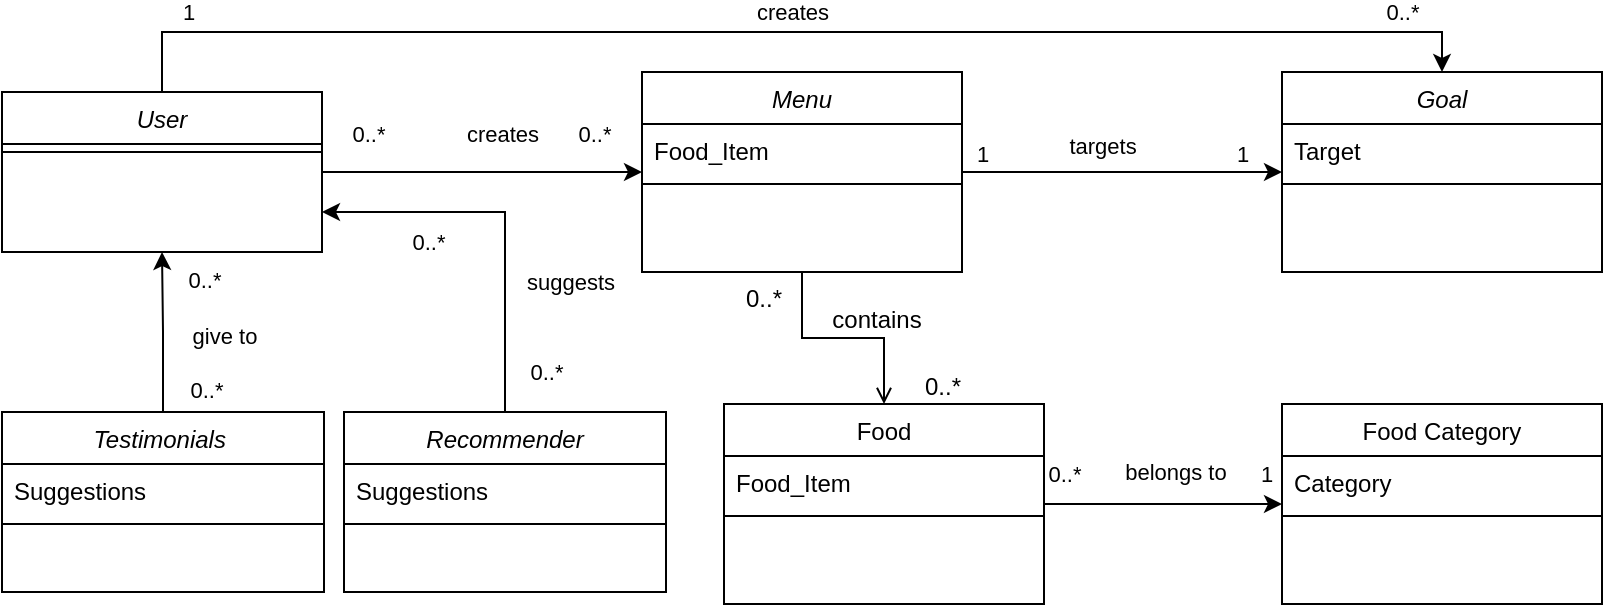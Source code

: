 <mxfile version="21.8.2" type="github">
  <diagram id="C5RBs43oDa-KdzZeNtuy" name="Page-1">
    <mxGraphModel dx="1434" dy="758" grid="1" gridSize="10" guides="1" tooltips="1" connect="1" arrows="1" fold="1" page="1" pageScale="1" pageWidth="827" pageHeight="1169" math="0" shadow="0">
      <root>
        <mxCell id="WIyWlLk6GJQsqaUBKTNV-0" />
        <mxCell id="WIyWlLk6GJQsqaUBKTNV-1" parent="WIyWlLk6GJQsqaUBKTNV-0" />
        <mxCell id="G0pXQuL5mHlQzmfMtuwv-30" style="edgeStyle=orthogonalEdgeStyle;rounded=0;orthogonalLoop=1;jettySize=auto;html=1;exitX=1;exitY=0.5;exitDx=0;exitDy=0;entryX=0;entryY=0.5;entryDx=0;entryDy=0;" parent="WIyWlLk6GJQsqaUBKTNV-1" source="zkfFHV4jXpPFQw0GAbJ--0" target="G0pXQuL5mHlQzmfMtuwv-25" edge="1">
          <mxGeometry relative="1" as="geometry" />
        </mxCell>
        <mxCell id="G0pXQuL5mHlQzmfMtuwv-31" value="targets" style="edgeLabel;html=1;align=center;verticalAlign=middle;resizable=0;points=[];" parent="G0pXQuL5mHlQzmfMtuwv-30" vertex="1" connectable="0">
          <mxGeometry x="-0.025" y="4" relative="1" as="geometry">
            <mxPoint x="-8" y="-9" as="offset" />
          </mxGeometry>
        </mxCell>
        <mxCell id="G0pXQuL5mHlQzmfMtuwv-33" value="1" style="edgeLabel;html=1;align=center;verticalAlign=middle;resizable=0;points=[];" parent="G0pXQuL5mHlQzmfMtuwv-30" vertex="1" connectable="0">
          <mxGeometry x="0.6" y="4" relative="1" as="geometry">
            <mxPoint x="12" y="-5" as="offset" />
          </mxGeometry>
        </mxCell>
        <mxCell id="G0pXQuL5mHlQzmfMtuwv-34" value="1" style="edgeLabel;html=1;align=center;verticalAlign=middle;resizable=0;points=[];" parent="G0pXQuL5mHlQzmfMtuwv-30" vertex="1" connectable="0">
          <mxGeometry x="-0.775" y="2" relative="1" as="geometry">
            <mxPoint x="-8" y="-7" as="offset" />
          </mxGeometry>
        </mxCell>
        <mxCell id="zkfFHV4jXpPFQw0GAbJ--0" value="Menu" style="swimlane;fontStyle=2;align=center;verticalAlign=top;childLayout=stackLayout;horizontal=1;startSize=26;horizontalStack=0;resizeParent=1;resizeLast=0;collapsible=1;marginBottom=0;rounded=0;shadow=0;strokeWidth=1;" parent="WIyWlLk6GJQsqaUBKTNV-1" vertex="1">
          <mxGeometry x="329" y="50" width="160" height="100" as="geometry">
            <mxRectangle x="230" y="140" width="160" height="26" as="alternateBounds" />
          </mxGeometry>
        </mxCell>
        <mxCell id="zkfFHV4jXpPFQw0GAbJ--1" value="Food_Item" style="text;align=left;verticalAlign=top;spacingLeft=4;spacingRight=4;overflow=hidden;rotatable=0;points=[[0,0.5],[1,0.5]];portConstraint=eastwest;" parent="zkfFHV4jXpPFQw0GAbJ--0" vertex="1">
          <mxGeometry y="26" width="160" height="26" as="geometry" />
        </mxCell>
        <mxCell id="zkfFHV4jXpPFQw0GAbJ--4" value="" style="line;html=1;strokeWidth=1;align=left;verticalAlign=middle;spacingTop=-1;spacingLeft=3;spacingRight=3;rotatable=0;labelPosition=right;points=[];portConstraint=eastwest;" parent="zkfFHV4jXpPFQw0GAbJ--0" vertex="1">
          <mxGeometry y="52" width="160" height="8" as="geometry" />
        </mxCell>
        <mxCell id="zkfFHV4jXpPFQw0GAbJ--17" value="Food" style="swimlane;fontStyle=0;align=center;verticalAlign=top;childLayout=stackLayout;horizontal=1;startSize=26;horizontalStack=0;resizeParent=1;resizeLast=0;collapsible=1;marginBottom=0;rounded=0;shadow=0;strokeWidth=1;" parent="WIyWlLk6GJQsqaUBKTNV-1" vertex="1">
          <mxGeometry x="370" y="216" width="160" height="100" as="geometry">
            <mxRectangle x="550" y="140" width="160" height="26" as="alternateBounds" />
          </mxGeometry>
        </mxCell>
        <mxCell id="zkfFHV4jXpPFQw0GAbJ--18" value="Food_Item" style="text;align=left;verticalAlign=top;spacingLeft=4;spacingRight=4;overflow=hidden;rotatable=0;points=[[0,0.5],[1,0.5]];portConstraint=eastwest;" parent="zkfFHV4jXpPFQw0GAbJ--17" vertex="1">
          <mxGeometry y="26" width="160" height="26" as="geometry" />
        </mxCell>
        <mxCell id="zkfFHV4jXpPFQw0GAbJ--23" value="" style="line;html=1;strokeWidth=1;align=left;verticalAlign=middle;spacingTop=-1;spacingLeft=3;spacingRight=3;rotatable=0;labelPosition=right;points=[];portConstraint=eastwest;" parent="zkfFHV4jXpPFQw0GAbJ--17" vertex="1">
          <mxGeometry y="52" width="160" height="8" as="geometry" />
        </mxCell>
        <mxCell id="zkfFHV4jXpPFQw0GAbJ--26" value="" style="endArrow=open;shadow=0;strokeWidth=1;rounded=0;endFill=1;edgeStyle=elbowEdgeStyle;elbow=vertical;" parent="WIyWlLk6GJQsqaUBKTNV-1" source="zkfFHV4jXpPFQw0GAbJ--0" target="zkfFHV4jXpPFQw0GAbJ--17" edge="1">
          <mxGeometry x="0.5" y="41" relative="1" as="geometry">
            <mxPoint x="579" y="212" as="sourcePoint" />
            <mxPoint x="739" y="212" as="targetPoint" />
            <mxPoint x="-40" y="32" as="offset" />
          </mxGeometry>
        </mxCell>
        <mxCell id="zkfFHV4jXpPFQw0GAbJ--27" value="0..*" style="resizable=0;align=left;verticalAlign=bottom;labelBackgroundColor=none;fontSize=12;" parent="zkfFHV4jXpPFQw0GAbJ--26" connectable="0" vertex="1">
          <mxGeometry x="-1" relative="1" as="geometry">
            <mxPoint x="-30" y="22" as="offset" />
          </mxGeometry>
        </mxCell>
        <mxCell id="zkfFHV4jXpPFQw0GAbJ--28" value="0..*" style="resizable=0;align=right;verticalAlign=bottom;labelBackgroundColor=none;fontSize=12;" parent="zkfFHV4jXpPFQw0GAbJ--26" connectable="0" vertex="1">
          <mxGeometry x="1" relative="1" as="geometry">
            <mxPoint x="40" as="offset" />
          </mxGeometry>
        </mxCell>
        <mxCell id="zkfFHV4jXpPFQw0GAbJ--29" value="contains" style="text;html=1;resizable=0;points=[];;align=center;verticalAlign=middle;labelBackgroundColor=none;rounded=0;shadow=0;strokeWidth=1;fontSize=12;" parent="zkfFHV4jXpPFQw0GAbJ--26" vertex="1" connectable="0">
          <mxGeometry x="0.5" y="49" relative="1" as="geometry">
            <mxPoint x="-53" y="-16" as="offset" />
          </mxGeometry>
        </mxCell>
        <mxCell id="G0pXQuL5mHlQzmfMtuwv-0" value="Food Category" style="swimlane;fontStyle=0;align=center;verticalAlign=top;childLayout=stackLayout;horizontal=1;startSize=26;horizontalStack=0;resizeParent=1;resizeLast=0;collapsible=1;marginBottom=0;rounded=0;shadow=0;strokeWidth=1;" parent="WIyWlLk6GJQsqaUBKTNV-1" vertex="1">
          <mxGeometry x="649" y="216" width="160" height="100" as="geometry">
            <mxRectangle x="550" y="140" width="160" height="26" as="alternateBounds" />
          </mxGeometry>
        </mxCell>
        <mxCell id="G0pXQuL5mHlQzmfMtuwv-1" value="Category" style="text;align=left;verticalAlign=top;spacingLeft=4;spacingRight=4;overflow=hidden;rotatable=0;points=[[0,0.5],[1,0.5]];portConstraint=eastwest;" parent="G0pXQuL5mHlQzmfMtuwv-0" vertex="1">
          <mxGeometry y="26" width="160" height="26" as="geometry" />
        </mxCell>
        <mxCell id="G0pXQuL5mHlQzmfMtuwv-6" value="" style="line;html=1;strokeWidth=1;align=left;verticalAlign=middle;spacingTop=-1;spacingLeft=3;spacingRight=3;rotatable=0;labelPosition=right;points=[];portConstraint=eastwest;" parent="G0pXQuL5mHlQzmfMtuwv-0" vertex="1">
          <mxGeometry y="52" width="160" height="8" as="geometry" />
        </mxCell>
        <mxCell id="G0pXQuL5mHlQzmfMtuwv-9" style="edgeStyle=orthogonalEdgeStyle;rounded=0;orthogonalLoop=1;jettySize=auto;html=1;entryX=0;entryY=0.5;entryDx=0;entryDy=0;exitX=1;exitY=0.5;exitDx=0;exitDy=0;" parent="WIyWlLk6GJQsqaUBKTNV-1" source="zkfFHV4jXpPFQw0GAbJ--17" target="G0pXQuL5mHlQzmfMtuwv-0" edge="1">
          <mxGeometry relative="1" as="geometry">
            <mxPoint x="789" y="230" as="sourcePoint" />
            <mxPoint x="979" y="345" as="targetPoint" />
          </mxGeometry>
        </mxCell>
        <mxCell id="G0pXQuL5mHlQzmfMtuwv-10" value="belongs to&amp;nbsp;" style="edgeLabel;html=1;align=center;verticalAlign=middle;resizable=0;points=[];" parent="G0pXQuL5mHlQzmfMtuwv-9" vertex="1" connectable="0">
          <mxGeometry x="0.104" y="-4" relative="1" as="geometry">
            <mxPoint x="1" y="-20" as="offset" />
          </mxGeometry>
        </mxCell>
        <mxCell id="G0pXQuL5mHlQzmfMtuwv-13" value="1" style="edgeLabel;html=1;align=center;verticalAlign=middle;resizable=0;points=[];" parent="G0pXQuL5mHlQzmfMtuwv-9" vertex="1" connectable="0">
          <mxGeometry x="0.709" y="-3" relative="1" as="geometry">
            <mxPoint x="9" y="-18" as="offset" />
          </mxGeometry>
        </mxCell>
        <mxCell id="G0pXQuL5mHlQzmfMtuwv-14" value="0..*" style="edgeLabel;html=1;align=center;verticalAlign=middle;resizable=0;points=[];" parent="G0pXQuL5mHlQzmfMtuwv-9" vertex="1" connectable="0">
          <mxGeometry x="-0.678" y="3" relative="1" as="geometry">
            <mxPoint x="-9" y="-12" as="offset" />
          </mxGeometry>
        </mxCell>
        <mxCell id="G0pXQuL5mHlQzmfMtuwv-21" style="edgeStyle=orthogonalEdgeStyle;rounded=0;orthogonalLoop=1;jettySize=auto;html=1;entryX=0;entryY=0.5;entryDx=0;entryDy=0;exitX=1;exitY=0.5;exitDx=0;exitDy=0;" parent="WIyWlLk6GJQsqaUBKTNV-1" source="G0pXQuL5mHlQzmfMtuwv-18" target="zkfFHV4jXpPFQw0GAbJ--0" edge="1">
          <mxGeometry relative="1" as="geometry">
            <mxPoint x="189" y="90" as="sourcePoint" />
          </mxGeometry>
        </mxCell>
        <mxCell id="G0pXQuL5mHlQzmfMtuwv-22" value="creates" style="edgeLabel;html=1;align=center;verticalAlign=middle;resizable=0;points=[];" parent="G0pXQuL5mHlQzmfMtuwv-21" vertex="1" connectable="0">
          <mxGeometry x="0.039" y="-2" relative="1" as="geometry">
            <mxPoint x="7" y="-21" as="offset" />
          </mxGeometry>
        </mxCell>
        <mxCell id="G0pXQuL5mHlQzmfMtuwv-23" value="0..*" style="edgeLabel;html=1;align=center;verticalAlign=middle;resizable=0;points=[];" parent="G0pXQuL5mHlQzmfMtuwv-21" vertex="1" connectable="0">
          <mxGeometry x="0.627" y="-2" relative="1" as="geometry">
            <mxPoint x="6" y="-21" as="offset" />
          </mxGeometry>
        </mxCell>
        <mxCell id="G0pXQuL5mHlQzmfMtuwv-24" value="0..*" style="edgeLabel;html=1;align=center;verticalAlign=middle;resizable=0;points=[];" parent="G0pXQuL5mHlQzmfMtuwv-21" vertex="1" connectable="0">
          <mxGeometry x="-0.686" y="2" relative="1" as="geometry">
            <mxPoint x="-2" y="-17" as="offset" />
          </mxGeometry>
        </mxCell>
        <mxCell id="G0pXQuL5mHlQzmfMtuwv-35" style="edgeStyle=orthogonalEdgeStyle;rounded=0;orthogonalLoop=1;jettySize=auto;html=1;exitX=0.5;exitY=0;exitDx=0;exitDy=0;entryX=0.5;entryY=0;entryDx=0;entryDy=0;" parent="WIyWlLk6GJQsqaUBKTNV-1" source="G0pXQuL5mHlQzmfMtuwv-18" target="G0pXQuL5mHlQzmfMtuwv-25" edge="1">
          <mxGeometry relative="1" as="geometry" />
        </mxCell>
        <mxCell id="G0pXQuL5mHlQzmfMtuwv-36" value="creates" style="edgeLabel;html=1;align=center;verticalAlign=middle;resizable=0;points=[];" parent="G0pXQuL5mHlQzmfMtuwv-35" vertex="1" connectable="0">
          <mxGeometry x="0.015" y="-2" relative="1" as="geometry">
            <mxPoint x="-5" y="-12" as="offset" />
          </mxGeometry>
        </mxCell>
        <mxCell id="G0pXQuL5mHlQzmfMtuwv-37" value="1" style="edgeLabel;html=1;align=center;verticalAlign=middle;resizable=0;points=[];" parent="G0pXQuL5mHlQzmfMtuwv-35" vertex="1" connectable="0">
          <mxGeometry x="-0.876" y="1" relative="1" as="geometry">
            <mxPoint y="-9" as="offset" />
          </mxGeometry>
        </mxCell>
        <mxCell id="G0pXQuL5mHlQzmfMtuwv-38" value="0..*" style="edgeLabel;html=1;align=center;verticalAlign=middle;resizable=0;points=[];" parent="G0pXQuL5mHlQzmfMtuwv-35" vertex="1" connectable="0">
          <mxGeometry x="0.882" y="-3" relative="1" as="geometry">
            <mxPoint y="-13" as="offset" />
          </mxGeometry>
        </mxCell>
        <mxCell id="G0pXQuL5mHlQzmfMtuwv-18" value="User" style="swimlane;fontStyle=2;align=center;verticalAlign=top;childLayout=stackLayout;horizontal=1;startSize=26;horizontalStack=0;resizeParent=1;resizeLast=0;collapsible=1;marginBottom=0;rounded=0;shadow=0;strokeWidth=1;" parent="WIyWlLk6GJQsqaUBKTNV-1" vertex="1">
          <mxGeometry x="9" y="60" width="160" height="80" as="geometry">
            <mxRectangle x="230" y="140" width="160" height="26" as="alternateBounds" />
          </mxGeometry>
        </mxCell>
        <mxCell id="G0pXQuL5mHlQzmfMtuwv-20" value="" style="line;html=1;strokeWidth=1;align=left;verticalAlign=middle;spacingTop=-1;spacingLeft=3;spacingRight=3;rotatable=0;labelPosition=right;points=[];portConstraint=eastwest;" parent="G0pXQuL5mHlQzmfMtuwv-18" vertex="1">
          <mxGeometry y="26" width="160" height="8" as="geometry" />
        </mxCell>
        <mxCell id="G0pXQuL5mHlQzmfMtuwv-25" value="Goal" style="swimlane;fontStyle=2;align=center;verticalAlign=top;childLayout=stackLayout;horizontal=1;startSize=26;horizontalStack=0;resizeParent=1;resizeLast=0;collapsible=1;marginBottom=0;rounded=0;shadow=0;strokeWidth=1;" parent="WIyWlLk6GJQsqaUBKTNV-1" vertex="1">
          <mxGeometry x="649" y="50" width="160" height="100" as="geometry">
            <mxRectangle x="230" y="140" width="160" height="26" as="alternateBounds" />
          </mxGeometry>
        </mxCell>
        <mxCell id="G0pXQuL5mHlQzmfMtuwv-26" value="Target" style="text;align=left;verticalAlign=top;spacingLeft=4;spacingRight=4;overflow=hidden;rotatable=0;points=[[0,0.5],[1,0.5]];portConstraint=eastwest;" parent="G0pXQuL5mHlQzmfMtuwv-25" vertex="1">
          <mxGeometry y="26" width="160" height="26" as="geometry" />
        </mxCell>
        <mxCell id="G0pXQuL5mHlQzmfMtuwv-27" value="" style="line;html=1;strokeWidth=1;align=left;verticalAlign=middle;spacingTop=-1;spacingLeft=3;spacingRight=3;rotatable=0;labelPosition=right;points=[];portConstraint=eastwest;" parent="G0pXQuL5mHlQzmfMtuwv-25" vertex="1">
          <mxGeometry y="52" width="160" height="8" as="geometry" />
        </mxCell>
        <mxCell id="-vAOdNsY3x_ydVdqQRmX-0" value="Recommender" style="swimlane;fontStyle=2;align=center;verticalAlign=top;childLayout=stackLayout;horizontal=1;startSize=26;horizontalStack=0;resizeParent=1;resizeLast=0;collapsible=1;marginBottom=0;rounded=0;shadow=0;strokeWidth=1;" parent="WIyWlLk6GJQsqaUBKTNV-1" vertex="1">
          <mxGeometry x="180" y="220" width="161" height="90" as="geometry">
            <mxRectangle x="230" y="140" width="160" height="26" as="alternateBounds" />
          </mxGeometry>
        </mxCell>
        <mxCell id="-vAOdNsY3x_ydVdqQRmX-1" value="Suggestions" style="text;align=left;verticalAlign=top;spacingLeft=4;spacingRight=4;overflow=hidden;rotatable=0;points=[[0,0.5],[1,0.5]];portConstraint=eastwest;" parent="-vAOdNsY3x_ydVdqQRmX-0" vertex="1">
          <mxGeometry y="26" width="161" height="26" as="geometry" />
        </mxCell>
        <mxCell id="-vAOdNsY3x_ydVdqQRmX-2" value="" style="line;html=1;strokeWidth=1;align=left;verticalAlign=middle;spacingTop=-1;spacingLeft=3;spacingRight=3;rotatable=0;labelPosition=right;points=[];portConstraint=eastwest;" parent="-vAOdNsY3x_ydVdqQRmX-0" vertex="1">
          <mxGeometry y="52" width="161" height="8" as="geometry" />
        </mxCell>
        <mxCell id="-vAOdNsY3x_ydVdqQRmX-3" style="edgeStyle=orthogonalEdgeStyle;rounded=0;orthogonalLoop=1;jettySize=auto;html=1;exitX=0.5;exitY=0;exitDx=0;exitDy=0;entryX=1;entryY=0.75;entryDx=0;entryDy=0;" parent="WIyWlLk6GJQsqaUBKTNV-1" source="-vAOdNsY3x_ydVdqQRmX-0" target="G0pXQuL5mHlQzmfMtuwv-18" edge="1">
          <mxGeometry relative="1" as="geometry">
            <mxPoint x="180" y="125" as="targetPoint" />
          </mxGeometry>
        </mxCell>
        <mxCell id="-vAOdNsY3x_ydVdqQRmX-4" value="suggests" style="edgeLabel;html=1;align=center;verticalAlign=middle;resizable=0;points=[];" parent="-vAOdNsY3x_ydVdqQRmX-3" vertex="1" connectable="0">
          <mxGeometry x="0.348" relative="1" as="geometry">
            <mxPoint x="61" y="35" as="offset" />
          </mxGeometry>
        </mxCell>
        <mxCell id="vfe7WJh2Yxs5p6bcrt7m-7" value="0..*" style="edgeLabel;html=1;align=center;verticalAlign=middle;resizable=0;points=[];" parent="-vAOdNsY3x_ydVdqQRmX-3" vertex="1" connectable="0">
          <mxGeometry x="-0.798" y="3" relative="1" as="geometry">
            <mxPoint x="23" y="-1" as="offset" />
          </mxGeometry>
        </mxCell>
        <mxCell id="vfe7WJh2Yxs5p6bcrt7m-8" value="0..*" style="edgeLabel;html=1;align=center;verticalAlign=middle;resizable=0;points=[];" parent="-vAOdNsY3x_ydVdqQRmX-3" vertex="1" connectable="0">
          <mxGeometry x="0.768" relative="1" as="geometry">
            <mxPoint x="31" y="15" as="offset" />
          </mxGeometry>
        </mxCell>
        <mxCell id="vfe7WJh2Yxs5p6bcrt7m-3" style="edgeStyle=orthogonalEdgeStyle;rounded=0;orthogonalLoop=1;jettySize=auto;html=1;exitX=0.5;exitY=0;exitDx=0;exitDy=0;entryX=0.5;entryY=1;entryDx=0;entryDy=0;" parent="WIyWlLk6GJQsqaUBKTNV-1" source="vfe7WJh2Yxs5p6bcrt7m-0" target="G0pXQuL5mHlQzmfMtuwv-18" edge="1">
          <mxGeometry relative="1" as="geometry" />
        </mxCell>
        <mxCell id="vfe7WJh2Yxs5p6bcrt7m-4" value="give to" style="edgeLabel;html=1;align=center;verticalAlign=middle;resizable=0;points=[];" parent="vfe7WJh2Yxs5p6bcrt7m-3" vertex="1" connectable="0">
          <mxGeometry x="0.007" y="2" relative="1" as="geometry">
            <mxPoint x="33" y="2" as="offset" />
          </mxGeometry>
        </mxCell>
        <mxCell id="vfe7WJh2Yxs5p6bcrt7m-5" value="0..*" style="edgeLabel;html=1;align=center;verticalAlign=middle;resizable=0;points=[];" parent="vfe7WJh2Yxs5p6bcrt7m-3" vertex="1" connectable="0">
          <mxGeometry x="-0.716" y="-2" relative="1" as="geometry">
            <mxPoint x="19" as="offset" />
          </mxGeometry>
        </mxCell>
        <mxCell id="vfe7WJh2Yxs5p6bcrt7m-6" value="0..*" style="edgeLabel;html=1;align=center;verticalAlign=middle;resizable=0;points=[];" parent="vfe7WJh2Yxs5p6bcrt7m-3" vertex="1" connectable="0">
          <mxGeometry x="0.461" y="-2" relative="1" as="geometry">
            <mxPoint x="19" y="-8" as="offset" />
          </mxGeometry>
        </mxCell>
        <mxCell id="vfe7WJh2Yxs5p6bcrt7m-0" value="Testimonials " style="swimlane;fontStyle=2;align=center;verticalAlign=top;childLayout=stackLayout;horizontal=1;startSize=26;horizontalStack=0;resizeParent=1;resizeLast=0;collapsible=1;marginBottom=0;rounded=0;shadow=0;strokeWidth=1;" parent="WIyWlLk6GJQsqaUBKTNV-1" vertex="1">
          <mxGeometry x="9" y="220" width="161" height="90" as="geometry">
            <mxRectangle x="230" y="140" width="160" height="26" as="alternateBounds" />
          </mxGeometry>
        </mxCell>
        <mxCell id="vfe7WJh2Yxs5p6bcrt7m-1" value="Suggestions" style="text;align=left;verticalAlign=top;spacingLeft=4;spacingRight=4;overflow=hidden;rotatable=0;points=[[0,0.5],[1,0.5]];portConstraint=eastwest;" parent="vfe7WJh2Yxs5p6bcrt7m-0" vertex="1">
          <mxGeometry y="26" width="161" height="26" as="geometry" />
        </mxCell>
        <mxCell id="vfe7WJh2Yxs5p6bcrt7m-2" value="" style="line;html=1;strokeWidth=1;align=left;verticalAlign=middle;spacingTop=-1;spacingLeft=3;spacingRight=3;rotatable=0;labelPosition=right;points=[];portConstraint=eastwest;" parent="vfe7WJh2Yxs5p6bcrt7m-0" vertex="1">
          <mxGeometry y="52" width="161" height="8" as="geometry" />
        </mxCell>
      </root>
    </mxGraphModel>
  </diagram>
</mxfile>
